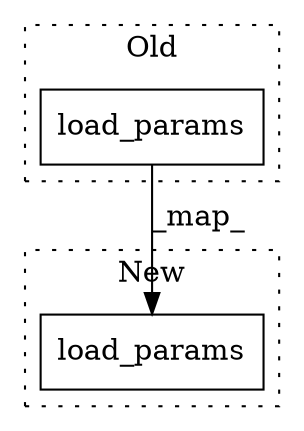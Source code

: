 digraph G {
subgraph cluster0 {
1 [label="load_params" a="32" s="7339,7429" l="12,1" shape="box"];
label = "Old";
style="dotted";
}
subgraph cluster1 {
2 [label="load_params" a="32" s="7994,8084" l="12,1" shape="box"];
label = "New";
style="dotted";
}
1 -> 2 [label="_map_"];
}